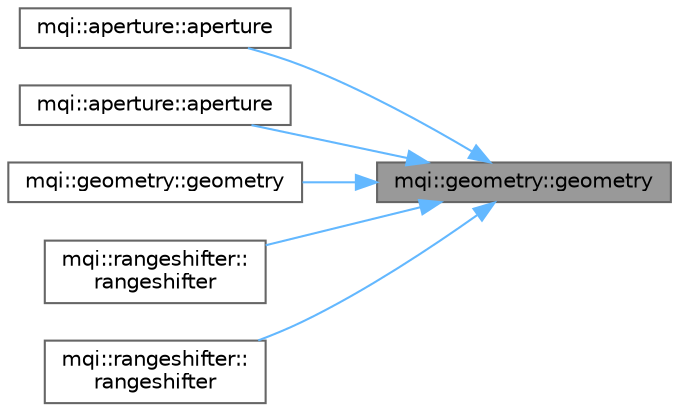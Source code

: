 digraph "mqi::geometry::geometry"
{
 // LATEX_PDF_SIZE
  bgcolor="transparent";
  edge [fontname=Helvetica,fontsize=10,labelfontname=Helvetica,labelfontsize=10];
  node [fontname=Helvetica,fontsize=10,shape=box,height=0.2,width=0.4];
  rankdir="RL";
  Node1 [id="Node000001",label="mqi::geometry::geometry",height=0.2,width=0.4,color="gray40", fillcolor="grey60", style="filled", fontcolor="black",tooltip="Constructs a geometry object with a given position, rotation, and type."];
  Node1 -> Node2 [id="edge1_Node000001_Node000002",dir="back",color="steelblue1",style="solid",tooltip=" "];
  Node2 [id="Node000002",label="mqi::aperture::aperture",height=0.2,width=0.4,color="grey40", fillcolor="white", style="filled",URL="$classmqi_1_1aperture.html#a471434d385a521aa705d996d53376033",tooltip="Constructs a copy of an existing aperture object."];
  Node1 -> Node3 [id="edge2_Node000001_Node000003",dir="back",color="steelblue1",style="solid",tooltip=" "];
  Node3 [id="Node000003",label="mqi::aperture::aperture",height=0.2,width=0.4,color="grey40", fillcolor="white", style="filled",URL="$classmqi_1_1aperture.html#a45b6d31bcf941d5286bfd2d0f0d55c90",tooltip="Constructs a new aperture object."];
  Node1 -> Node4 [id="edge3_Node000001_Node000004",dir="back",color="steelblue1",style="solid",tooltip=" "];
  Node4 [id="Node000004",label="mqi::geometry::geometry",height=0.2,width=0.4,color="grey40", fillcolor="white", style="filled",URL="$classmqi_1_1geometry.html#a30f2b0e34b9f469c99bb3377ffebae6a",tooltip="Copy constructor."];
  Node1 -> Node5 [id="edge4_Node000001_Node000005",dir="back",color="steelblue1",style="solid",tooltip=" "];
  Node5 [id="Node000005",label="mqi::rangeshifter::\lrangeshifter",height=0.2,width=0.4,color="grey40", fillcolor="white", style="filled",URL="$classmqi_1_1rangeshifter.html#aa6727f49728f1b7470f97901899897e1",tooltip="Copy constructor."];
  Node1 -> Node6 [id="edge5_Node000001_Node000006",dir="back",color="steelblue1",style="solid",tooltip=" "];
  Node6 [id="Node000006",label="mqi::rangeshifter::\lrangeshifter",height=0.2,width=0.4,color="grey40", fillcolor="white", style="filled",URL="$classmqi_1_1rangeshifter.html#a88127cb21dab70ae6820e47a9a098cca",tooltip="Constructs a rangeshifter object."];
}

